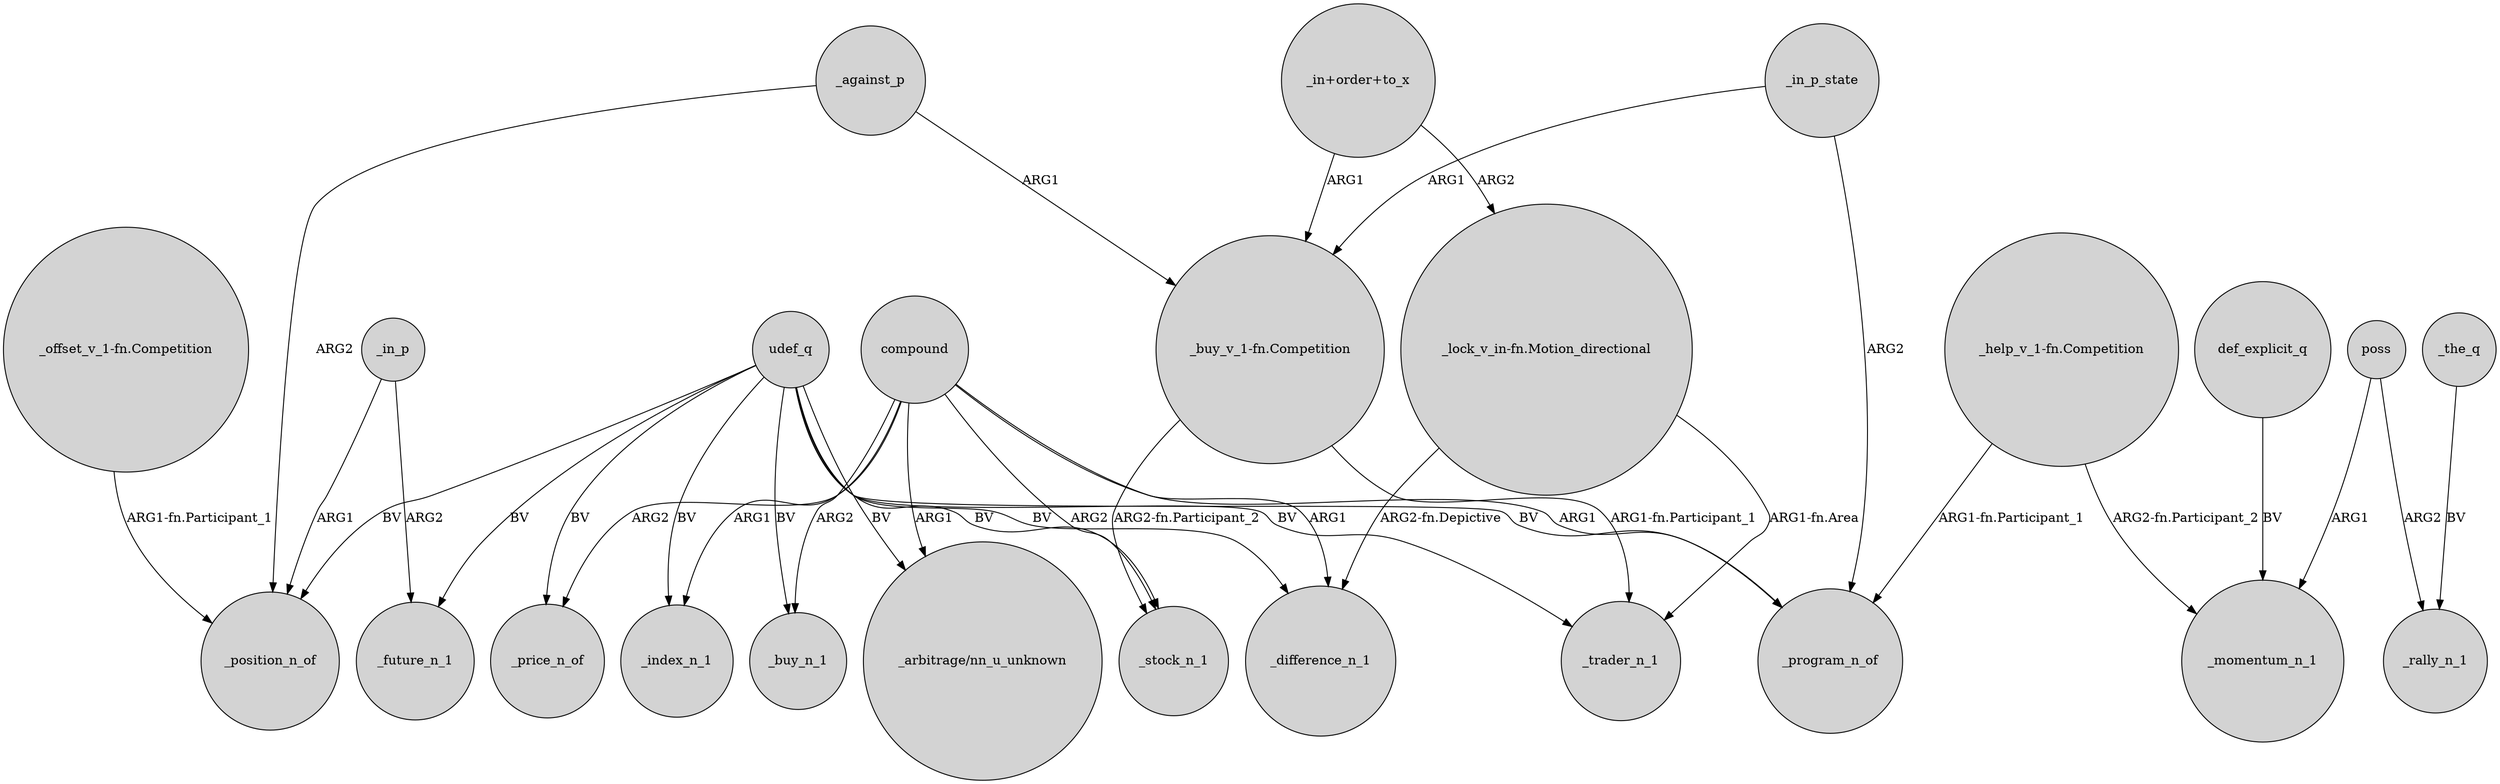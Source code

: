 digraph {
	node [shape=circle style=filled]
	"_offset_v_1-fn.Competition" -> _position_n_of [label="ARG1-fn.Participant_1"]
	"_help_v_1-fn.Competition" -> _momentum_n_1 [label="ARG2-fn.Participant_2"]
	"_in+order+to_x" -> "_buy_v_1-fn.Competition" [label=ARG1]
	"_help_v_1-fn.Competition" -> _program_n_of [label="ARG1-fn.Participant_1"]
	udef_q -> _difference_n_1 [label=BV]
	"_lock_v_in-fn.Motion_directional" -> _difference_n_1 [label="ARG2-fn.Depictive"]
	udef_q -> _price_n_of [label=BV]
	def_explicit_q -> _momentum_n_1 [label=BV]
	compound -> _buy_n_1 [label=ARG2]
	udef_q -> _index_n_1 [label=BV]
	udef_q -> _buy_n_1 [label=BV]
	udef_q -> _future_n_1 [label=BV]
	udef_q -> _program_n_of [label=BV]
	poss -> _momentum_n_1 [label=ARG1]
	udef_q -> _trader_n_1 [label=BV]
	udef_q -> _stock_n_1 [label=BV]
	compound -> _program_n_of [label=ARG1]
	_in_p_state -> "_buy_v_1-fn.Competition" [label=ARG1]
	compound -> _price_n_of [label=ARG2]
	_in_p -> _position_n_of [label=ARG1]
	"_in+order+to_x" -> "_lock_v_in-fn.Motion_directional" [label=ARG2]
	compound -> _stock_n_1 [label=ARG2]
	udef_q -> "_arbitrage/nn_u_unknown" [label=BV]
	_against_p -> _position_n_of [label=ARG2]
	compound -> "_arbitrage/nn_u_unknown" [label=ARG1]
	"_buy_v_1-fn.Competition" -> _trader_n_1 [label="ARG1-fn.Participant_1"]
	compound -> _index_n_1 [label=ARG1]
	poss -> _rally_n_1 [label=ARG2]
	"_lock_v_in-fn.Motion_directional" -> _trader_n_1 [label="ARG1-fn.Area"]
	_in_p -> _future_n_1 [label=ARG2]
	_in_p_state -> _program_n_of [label=ARG2]
	_against_p -> "_buy_v_1-fn.Competition" [label=ARG1]
	compound -> _difference_n_1 [label=ARG1]
	"_buy_v_1-fn.Competition" -> _stock_n_1 [label="ARG2-fn.Participant_2"]
	_the_q -> _rally_n_1 [label=BV]
	udef_q -> _position_n_of [label=BV]
}
